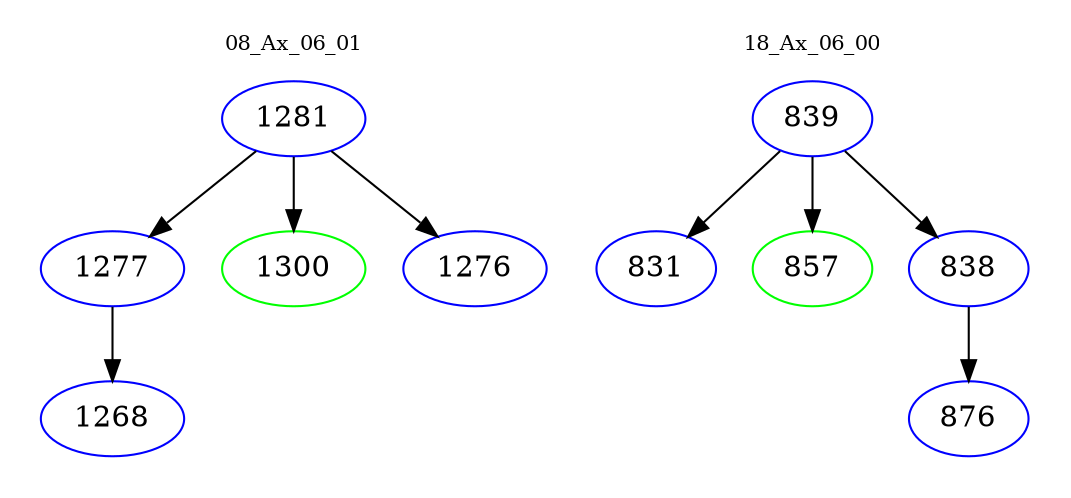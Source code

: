 digraph{
subgraph cluster_0 {
color = white
label = "08_Ax_06_01";
fontsize=10;
T0_1281 [label="1281", color="blue"]
T0_1281 -> T0_1277 [color="black"]
T0_1277 [label="1277", color="blue"]
T0_1277 -> T0_1268 [color="black"]
T0_1268 [label="1268", color="blue"]
T0_1281 -> T0_1300 [color="black"]
T0_1300 [label="1300", color="green"]
T0_1281 -> T0_1276 [color="black"]
T0_1276 [label="1276", color="blue"]
}
subgraph cluster_1 {
color = white
label = "18_Ax_06_00";
fontsize=10;
T1_839 [label="839", color="blue"]
T1_839 -> T1_831 [color="black"]
T1_831 [label="831", color="blue"]
T1_839 -> T1_857 [color="black"]
T1_857 [label="857", color="green"]
T1_839 -> T1_838 [color="black"]
T1_838 [label="838", color="blue"]
T1_838 -> T1_876 [color="black"]
T1_876 [label="876", color="blue"]
}
}
